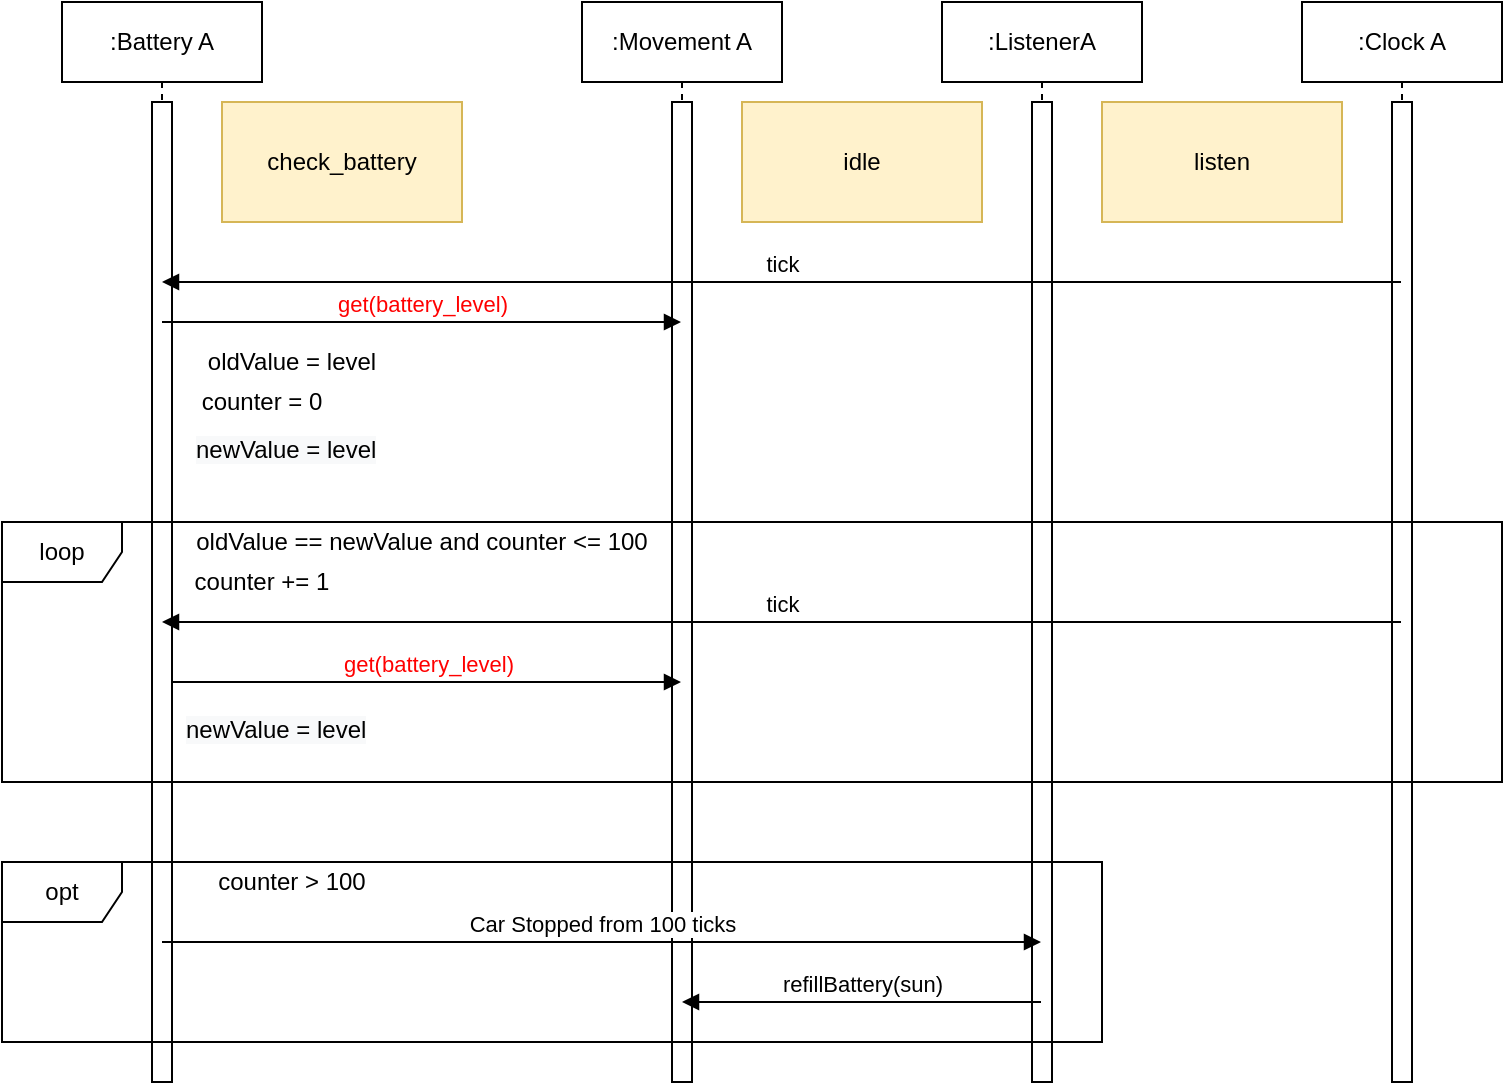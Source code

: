 <mxfile version="13.7.3" type="device"><diagram id="lqhFRJYFB5xuTkVL9yI9" name="Pagina-1"><mxGraphModel dx="1422" dy="822" grid="1" gridSize="10" guides="1" tooltips="1" connect="1" arrows="1" fold="1" page="1" pageScale="1" pageWidth="827" pageHeight="1169" math="0" shadow="0"><root><mxCell id="0"/><mxCell id="1" parent="0"/><mxCell id="zbnZCLqQODMKi2jmppDt-39" value=":Battery A" style="shape=umlLifeline;perimeter=lifelinePerimeter;whiteSpace=wrap;html=1;container=1;collapsible=0;recursiveResize=0;outlineConnect=0;" vertex="1" parent="1"><mxGeometry x="60" y="70" width="100" height="540" as="geometry"/></mxCell><mxCell id="zbnZCLqQODMKi2jmppDt-40" value="" style="html=1;points=[];perimeter=orthogonalPerimeter;" vertex="1" parent="zbnZCLqQODMKi2jmppDt-39"><mxGeometry x="45" y="50" width="10" height="490" as="geometry"/></mxCell><mxCell id="zbnZCLqQODMKi2jmppDt-41" value=":Movement A" style="shape=umlLifeline;perimeter=lifelinePerimeter;whiteSpace=wrap;html=1;container=1;collapsible=0;recursiveResize=0;outlineConnect=0;" vertex="1" parent="1"><mxGeometry x="320" y="70" width="100" height="540" as="geometry"/></mxCell><mxCell id="zbnZCLqQODMKi2jmppDt-44" value="" style="html=1;points=[];perimeter=orthogonalPerimeter;" vertex="1" parent="zbnZCLqQODMKi2jmppDt-41"><mxGeometry x="45" y="50" width="10" height="490" as="geometry"/></mxCell><mxCell id="zbnZCLqQODMKi2jmppDt-45" value=":ListenerA" style="shape=umlLifeline;perimeter=lifelinePerimeter;whiteSpace=wrap;html=1;container=1;collapsible=0;recursiveResize=0;outlineConnect=0;" vertex="1" parent="1"><mxGeometry x="500" y="70" width="100" height="540" as="geometry"/></mxCell><mxCell id="zbnZCLqQODMKi2jmppDt-46" value="" style="html=1;points=[];perimeter=orthogonalPerimeter;" vertex="1" parent="zbnZCLqQODMKi2jmppDt-45"><mxGeometry x="45" y="50" width="10" height="490" as="geometry"/></mxCell><mxCell id="zbnZCLqQODMKi2jmppDt-47" value=":Clock A" style="shape=umlLifeline;perimeter=lifelinePerimeter;whiteSpace=wrap;html=1;container=1;collapsible=0;recursiveResize=0;outlineConnect=0;" vertex="1" parent="1"><mxGeometry x="680" y="70" width="100" height="540" as="geometry"/></mxCell><mxCell id="zbnZCLqQODMKi2jmppDt-48" value="" style="html=1;points=[];perimeter=orthogonalPerimeter;" vertex="1" parent="zbnZCLqQODMKi2jmppDt-47"><mxGeometry x="45" y="50" width="10" height="490" as="geometry"/></mxCell><mxCell id="zbnZCLqQODMKi2jmppDt-49" value="idle" style="rounded=0;whiteSpace=wrap;html=1;fillColor=#fff2cc;strokeColor=#d6b656;" vertex="1" parent="1"><mxGeometry x="400" y="120" width="120" height="60" as="geometry"/></mxCell><mxCell id="zbnZCLqQODMKi2jmppDt-50" value="check_battery" style="rounded=0;whiteSpace=wrap;html=1;fillColor=#fff2cc;strokeColor=#d6b656;" vertex="1" parent="1"><mxGeometry x="140" y="120" width="120" height="60" as="geometry"/></mxCell><mxCell id="zbnZCLqQODMKi2jmppDt-51" value="listen" style="rounded=0;whiteSpace=wrap;html=1;fillColor=#fff2cc;strokeColor=#d6b656;" vertex="1" parent="1"><mxGeometry x="580" y="120" width="120" height="60" as="geometry"/></mxCell><mxCell id="zbnZCLqQODMKi2jmppDt-52" value="&lt;font color=&quot;#ff0000&quot;&gt;get(battery_level)&lt;/font&gt;" style="html=1;verticalAlign=bottom;endArrow=block;" edge="1" parent="1" source="zbnZCLqQODMKi2jmppDt-39" target="zbnZCLqQODMKi2jmppDt-41"><mxGeometry width="80" relative="1" as="geometry"><mxPoint x="170" y="290" as="sourcePoint"/><mxPoint x="250" y="290" as="targetPoint"/><Array as="points"><mxPoint x="310" y="230"/></Array></mxGeometry></mxCell><mxCell id="zbnZCLqQODMKi2jmppDt-73" value="oldValue = level" style="text;html=1;strokeColor=none;fillColor=none;align=center;verticalAlign=middle;whiteSpace=wrap;rounded=0;" vertex="1" parent="1"><mxGeometry x="120" y="240" width="110" height="20" as="geometry"/></mxCell><mxCell id="zbnZCLqQODMKi2jmppDt-74" value="counter = 0" style="text;html=1;strokeColor=none;fillColor=none;align=center;verticalAlign=middle;whiteSpace=wrap;rounded=0;" vertex="1" parent="1"><mxGeometry x="120" y="260" width="80" height="20" as="geometry"/></mxCell><mxCell id="zbnZCLqQODMKi2jmppDt-75" value="loop" style="shape=umlFrame;whiteSpace=wrap;html=1;" vertex="1" parent="1"><mxGeometry x="30" y="330" width="750" height="130" as="geometry"/></mxCell><mxCell id="zbnZCLqQODMKi2jmppDt-76" value="&lt;span style=&quot;color: rgb(0 , 0 , 0) ; font-family: &amp;#34;helvetica&amp;#34; ; font-size: 12px ; font-style: normal ; font-weight: 400 ; letter-spacing: normal ; text-align: center ; text-indent: 0px ; text-transform: none ; word-spacing: 0px ; background-color: rgb(248 , 249 , 250) ; display: inline ; float: none&quot;&gt;newValue = level&lt;/span&gt;" style="text;whiteSpace=wrap;html=1;" vertex="1" parent="1"><mxGeometry x="125" y="280" width="110" height="30" as="geometry"/></mxCell><mxCell id="zbnZCLqQODMKi2jmppDt-77" value="oldValue == newValue and counter &amp;lt;= 100" style="text;html=1;strokeColor=none;fillColor=none;align=center;verticalAlign=middle;whiteSpace=wrap;rounded=0;" vertex="1" parent="1"><mxGeometry x="120" y="330" width="240" height="20" as="geometry"/></mxCell><mxCell id="zbnZCLqQODMKi2jmppDt-78" value="tick" style="html=1;verticalAlign=bottom;endArrow=block;" edge="1" parent="1" source="zbnZCLqQODMKi2jmppDt-47" target="zbnZCLqQODMKi2jmppDt-39"><mxGeometry width="80" relative="1" as="geometry"><mxPoint x="210" y="390" as="sourcePoint"/><mxPoint x="290" y="390" as="targetPoint"/><Array as="points"><mxPoint x="490" y="380"/></Array></mxGeometry></mxCell><mxCell id="zbnZCLqQODMKi2jmppDt-79" value="&lt;font color=&quot;#ff0000&quot;&gt;get(battery_level)&lt;/font&gt;" style="html=1;verticalAlign=bottom;endArrow=block;" edge="1" parent="1" source="zbnZCLqQODMKi2jmppDt-40" target="zbnZCLqQODMKi2jmppDt-41"><mxGeometry width="80" relative="1" as="geometry"><mxPoint x="109.5" y="240" as="sourcePoint"/><mxPoint x="369.5" y="240" as="targetPoint"/><Array as="points"><mxPoint x="330" y="410"/></Array></mxGeometry></mxCell><mxCell id="zbnZCLqQODMKi2jmppDt-81" value="&lt;span style=&quot;color: rgb(0 , 0 , 0) ; font-family: &amp;#34;helvetica&amp;#34; ; font-size: 12px ; font-style: normal ; font-weight: 400 ; letter-spacing: normal ; text-align: center ; text-indent: 0px ; text-transform: none ; word-spacing: 0px ; background-color: rgb(248 , 249 , 250) ; display: inline ; float: none&quot;&gt;newValue = level&lt;/span&gt;" style="text;whiteSpace=wrap;html=1;" vertex="1" parent="1"><mxGeometry x="120" y="420" width="110" height="30" as="geometry"/></mxCell><mxCell id="zbnZCLqQODMKi2jmppDt-82" value="counter += 1" style="text;html=1;strokeColor=none;fillColor=none;align=center;verticalAlign=middle;whiteSpace=wrap;rounded=0;" vertex="1" parent="1"><mxGeometry x="120" y="350" width="80" height="20" as="geometry"/></mxCell><mxCell id="zbnZCLqQODMKi2jmppDt-84" value="counter &amp;gt; 100" style="text;html=1;strokeColor=none;fillColor=none;align=center;verticalAlign=middle;whiteSpace=wrap;rounded=0;" vertex="1" parent="1"><mxGeometry x="120" y="500" width="110" height="20" as="geometry"/></mxCell><mxCell id="zbnZCLqQODMKi2jmppDt-85" value="Car Stopped from 100 ticks" style="html=1;verticalAlign=bottom;endArrow=block;" edge="1" parent="1" source="zbnZCLqQODMKi2jmppDt-39" target="zbnZCLqQODMKi2jmppDt-45"><mxGeometry width="80" relative="1" as="geometry"><mxPoint x="240" y="550" as="sourcePoint"/><mxPoint x="320" y="550" as="targetPoint"/><Array as="points"><mxPoint x="450" y="540"/></Array></mxGeometry></mxCell><mxCell id="zbnZCLqQODMKi2jmppDt-86" value="refillBattery(sun)" style="html=1;verticalAlign=bottom;endArrow=block;" edge="1" parent="1" source="zbnZCLqQODMKi2jmppDt-45" target="zbnZCLqQODMKi2jmppDt-41"><mxGeometry width="80" relative="1" as="geometry"><mxPoint x="200" y="610" as="sourcePoint"/><mxPoint x="280" y="610" as="targetPoint"/><Array as="points"><mxPoint x="500" y="570"/></Array></mxGeometry></mxCell><mxCell id="zbnZCLqQODMKi2jmppDt-87" value="opt" style="shape=umlFrame;whiteSpace=wrap;html=1;" vertex="1" parent="1"><mxGeometry x="30" y="500" width="550" height="90" as="geometry"/></mxCell><mxCell id="zbnZCLqQODMKi2jmppDt-88" value="tick" style="html=1;verticalAlign=bottom;endArrow=block;" edge="1" parent="1" source="zbnZCLqQODMKi2jmppDt-47" target="zbnZCLqQODMKi2jmppDt-39"><mxGeometry width="80" relative="1" as="geometry"><mxPoint x="630" y="240" as="sourcePoint"/><mxPoint x="710" y="240" as="targetPoint"/><Array as="points"><mxPoint x="640" y="210"/></Array></mxGeometry></mxCell></root></mxGraphModel></diagram></mxfile>